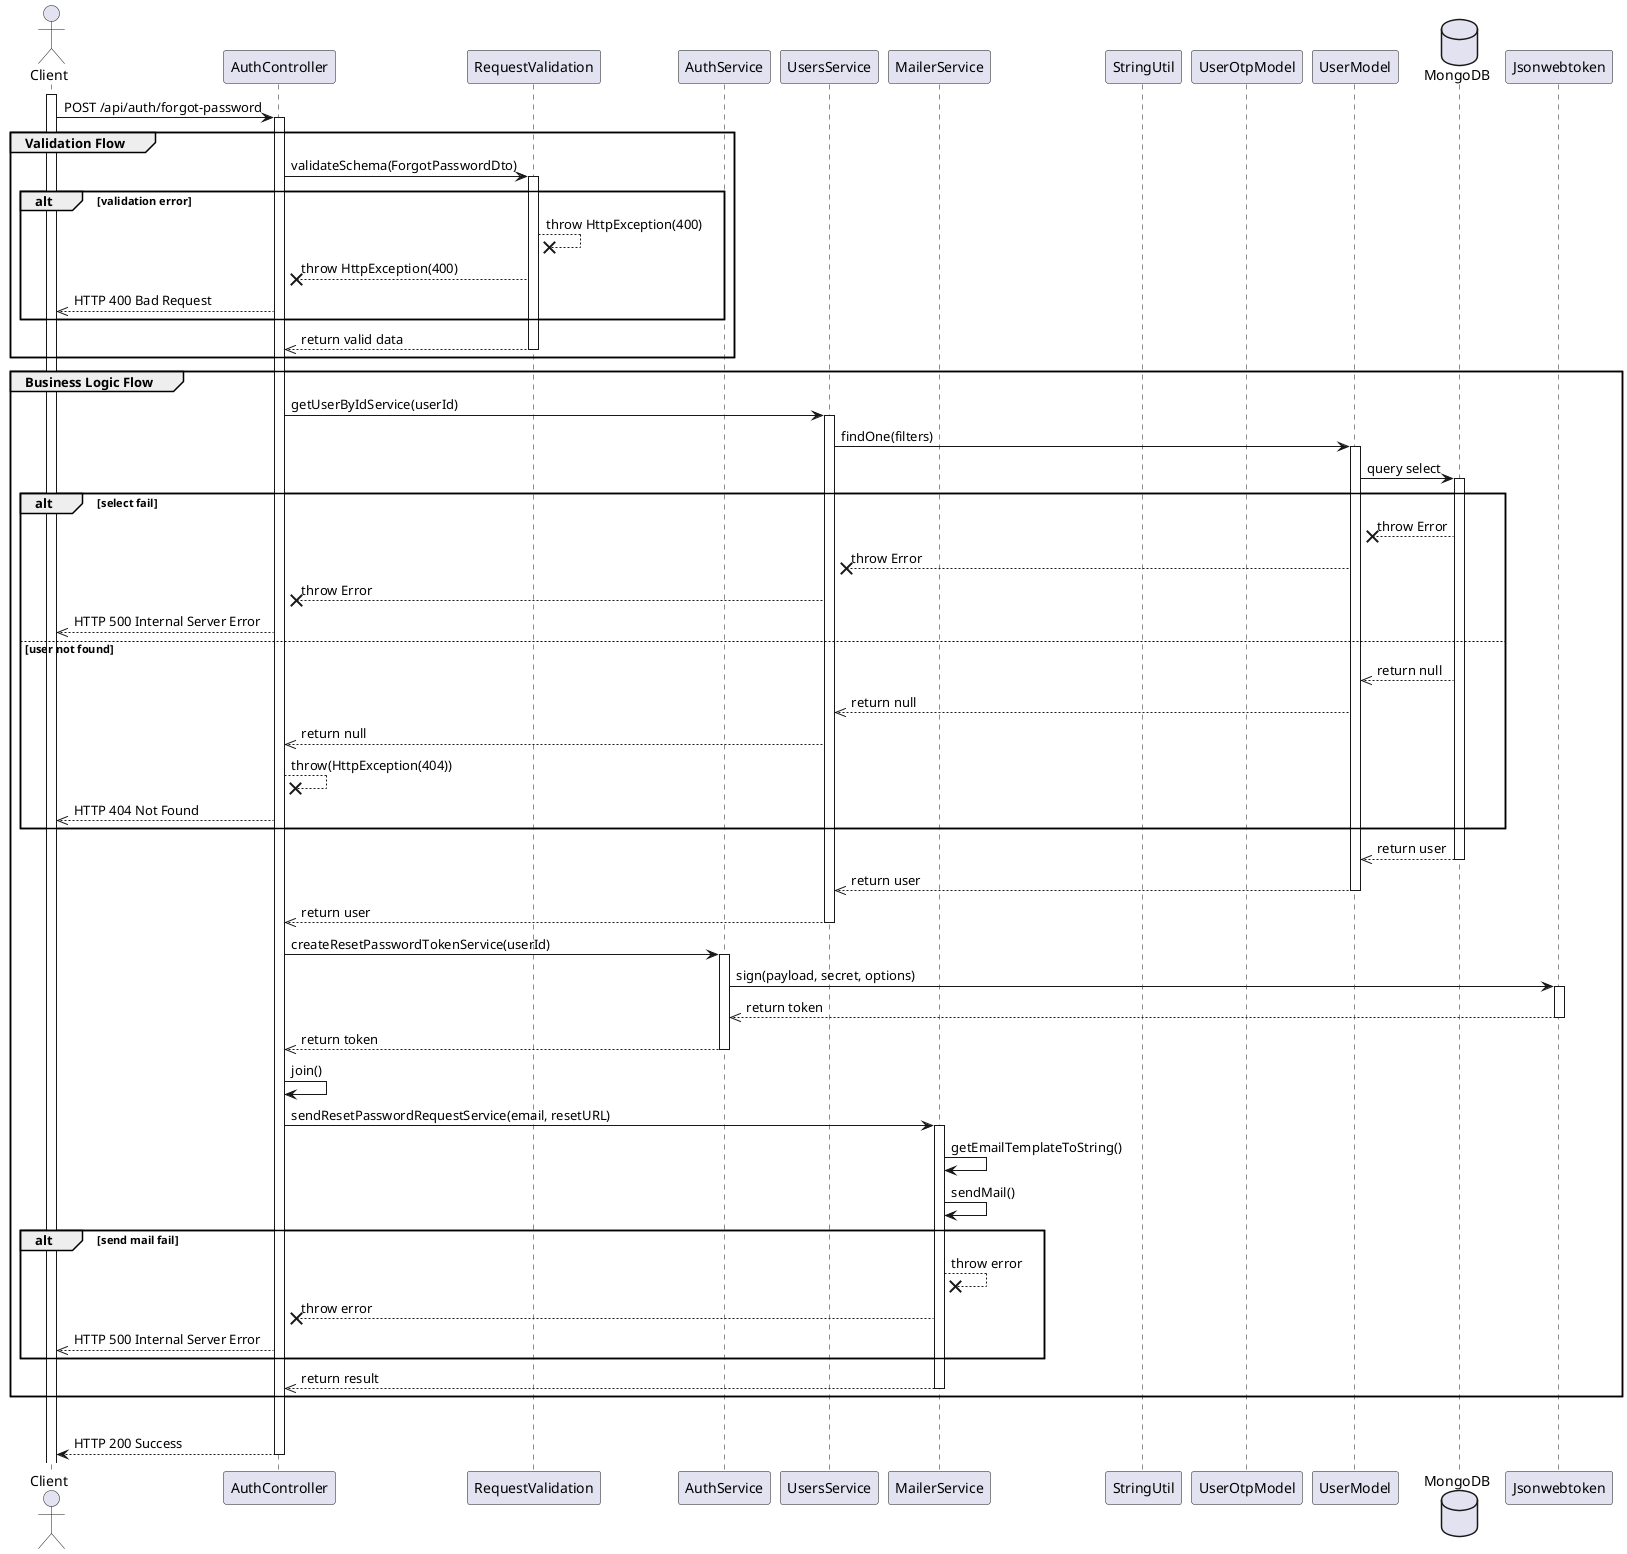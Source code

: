 @startuml Forgot Password

actor Client

participant AuthController
participant RequestValidation
participant AuthService
participant UsersService
participant MailerService
participant StringUtil
participant UserOtpModel
participant UserModel

database MongoDB

' Step 1
    activate Client
    Client -> AuthController: POST /api/auth/forgot-password
    activate AuthController


' Step 2
group Validation Flow
    AuthController -> RequestValidation: validateSchema(ForgotPasswordDto)
    activate RequestValidation
    alt validation error
        RequestValidation --x RequestValidation: throw HttpException(400)
        RequestValidation --x AuthController: throw HttpException(400)
        AuthController -->> Client: HTTP 400 Bad Request
    end
    RequestValidation -->> AuthController: return valid data
    deactivate RequestValidation
end

' step 3
group Business Logic Flow
    AuthController -> UsersService: getUserByIdService(userId)
    activate UsersService

    UsersService -> UserModel: findOne(filters)
    activate UserModel
    UserModel -> MongoDB: query select
    activate MongoDB

    alt select fail 
        MongoDB --x UserModel: throw Error
        UserModel --x UsersService: throw Error
        UsersService --x AuthController: throw Error
        AuthController -->> Client: HTTP 500 Internal Server Error

    else user not found
        MongoDB -->> UserModel: return null
        UserModel -->> UsersService: return null
        UsersService -->> AuthController: return null
        AuthController --x AuthController: throw(HttpException(404))
        AuthController -->> Client: HTTP 404 Not Found
    end

    MongoDB -->> UserModel: return user
    deactivate MongoDB
    UserModel -->> UsersService: return user
    deactivate UserModel
    UsersService -->> AuthController: return user
    deactivate UsersService
    AuthController -> AuthService: createResetPasswordTokenService(userId)
    activate AuthService
    AuthService -> Jsonwebtoken: sign(payload, secret, options)
    activate Jsonwebtoken
    Jsonwebtoken -->> AuthService: return token
    deactivate Jsonwebtoken
    AuthService -->> AuthController: return token
    deactivate AuthService
    AuthController -> AuthController: join()
    AuthController -> MailerService: sendResetPasswordRequestService(email, resetURL)
    activate MailerService
    MailerService -> MailerService: getEmailTemplateToString()
    MailerService -> MailerService: sendMail()

    alt send mail fail
        MailerService --x MailerService: throw error
        MailerService --x AuthController: throw error
        AuthController -->> Client: HTTP 500 Internal Server Error
    end

    MailerService -->> AuthController: return result
    deactivate MailerService
       
end   
break

AuthController --> Client: HTTP 200 Success
deactivate AuthController


@enduml